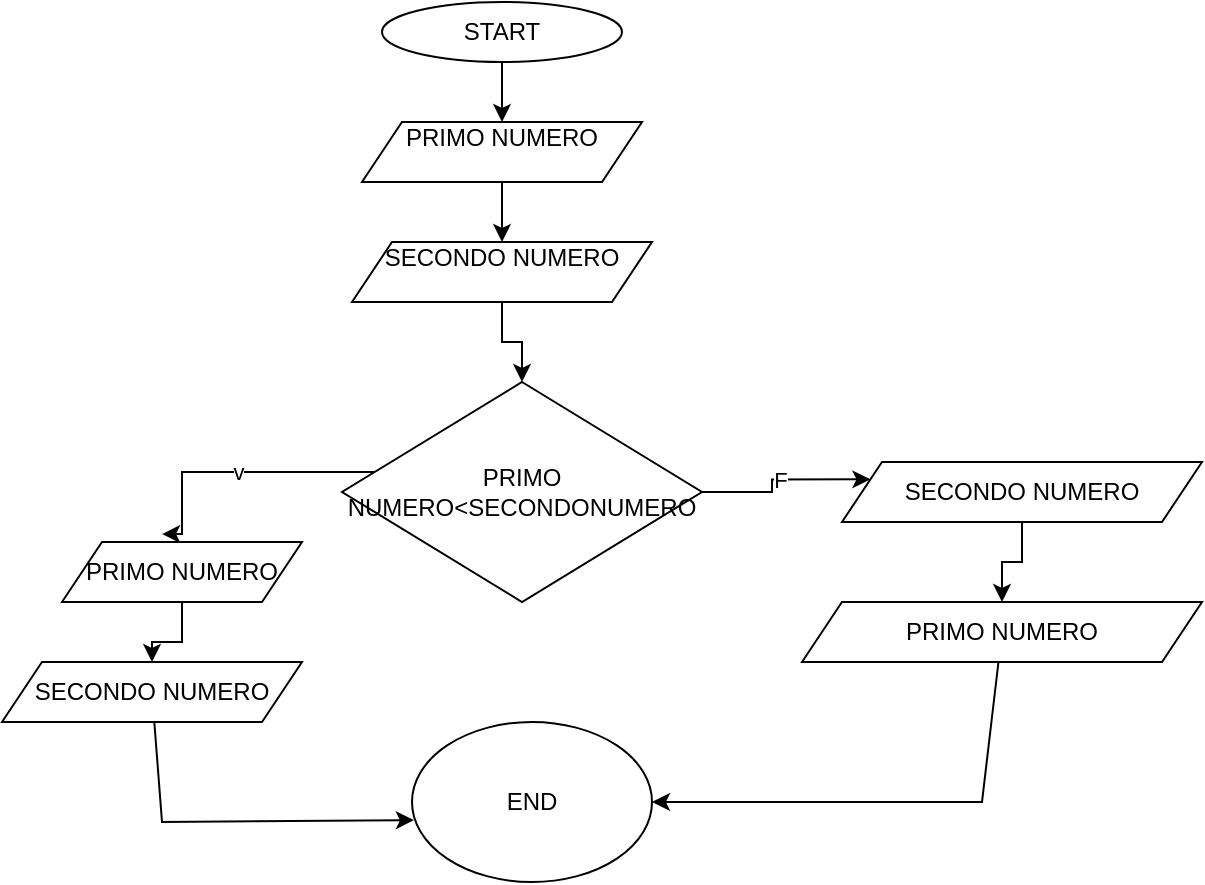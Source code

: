 <mxfile version="21.1.4" type="google">
  <diagram name="Pagina-1" id="m631P-OX7MkBznmnrIam">
    <mxGraphModel grid="1" page="1" gridSize="10" guides="1" tooltips="1" connect="1" arrows="1" fold="1" pageScale="1" pageWidth="827" pageHeight="1169" math="0" shadow="0">
      <root>
        <mxCell id="0" />
        <mxCell id="1" parent="0" />
        <mxCell id="T0i-4e-_8Bnf0W8NINhD-7" value="" style="edgeStyle=orthogonalEdgeStyle;rounded=0;orthogonalLoop=1;jettySize=auto;html=1;" edge="1" parent="1" source="T0i-4e-_8Bnf0W8NINhD-1" target="T0i-4e-_8Bnf0W8NINhD-2">
          <mxGeometry relative="1" as="geometry" />
        </mxCell>
        <mxCell id="T0i-4e-_8Bnf0W8NINhD-1" value="START" style="ellipse;whiteSpace=wrap;html=1;" vertex="1" parent="1">
          <mxGeometry x="350" width="120" height="30" as="geometry" />
        </mxCell>
        <mxCell id="T0i-4e-_8Bnf0W8NINhD-8" value="" style="edgeStyle=orthogonalEdgeStyle;rounded=0;orthogonalLoop=1;jettySize=auto;html=1;" edge="1" parent="1" source="T0i-4e-_8Bnf0W8NINhD-2" target="T0i-4e-_8Bnf0W8NINhD-3">
          <mxGeometry relative="1" as="geometry" />
        </mxCell>
        <mxCell id="T0i-4e-_8Bnf0W8NINhD-2" value="&lt;div&gt;PRIMO NUMERO&lt;/div&gt;&lt;div&gt;&lt;br&gt;&lt;/div&gt;" style="shape=parallelogram;perimeter=parallelogramPerimeter;whiteSpace=wrap;html=1;fixedSize=1;" vertex="1" parent="1">
          <mxGeometry x="340" y="60" width="140" height="30" as="geometry" />
        </mxCell>
        <mxCell id="T0i-4e-_8Bnf0W8NINhD-10" value="" style="edgeStyle=orthogonalEdgeStyle;rounded=0;orthogonalLoop=1;jettySize=auto;html=1;" edge="1" parent="1" source="T0i-4e-_8Bnf0W8NINhD-3" target="T0i-4e-_8Bnf0W8NINhD-9">
          <mxGeometry relative="1" as="geometry" />
        </mxCell>
        <mxCell id="T0i-4e-_8Bnf0W8NINhD-3" value="&lt;div&gt;SECONDO NUMERO&lt;/div&gt;&lt;div&gt;&lt;br&gt;&lt;/div&gt;" style="shape=parallelogram;perimeter=parallelogramPerimeter;whiteSpace=wrap;html=1;fixedSize=1;" vertex="1" parent="1">
          <mxGeometry x="335" y="120" width="150" height="30" as="geometry" />
        </mxCell>
        <mxCell id="T0i-4e-_8Bnf0W8NINhD-4" style="edgeStyle=orthogonalEdgeStyle;rounded=0;orthogonalLoop=1;jettySize=auto;html=1;exitX=0.5;exitY=1;exitDx=0;exitDy=0;" edge="1" parent="1" source="T0i-4e-_8Bnf0W8NINhD-1" target="T0i-4e-_8Bnf0W8NINhD-1">
          <mxGeometry relative="1" as="geometry" />
        </mxCell>
        <mxCell id="T0i-4e-_8Bnf0W8NINhD-6" style="edgeStyle=orthogonalEdgeStyle;rounded=0;orthogonalLoop=1;jettySize=auto;html=1;exitX=0.5;exitY=1;exitDx=0;exitDy=0;" edge="1" parent="1" source="T0i-4e-_8Bnf0W8NINhD-2" target="T0i-4e-_8Bnf0W8NINhD-2">
          <mxGeometry relative="1" as="geometry" />
        </mxCell>
        <mxCell id="T0i-4e-_8Bnf0W8NINhD-13" value="v" style="edgeStyle=orthogonalEdgeStyle;rounded=0;orthogonalLoop=1;jettySize=auto;html=1;entryX=0.417;entryY=-0.133;entryDx=0;entryDy=0;entryPerimeter=0;" edge="1" parent="1" source="T0i-4e-_8Bnf0W8NINhD-9" target="T0i-4e-_8Bnf0W8NINhD-11">
          <mxGeometry relative="1" as="geometry">
            <mxPoint x="240" y="235" as="targetPoint" />
            <Array as="points">
              <mxPoint x="250" y="235" />
              <mxPoint x="250" y="266" />
            </Array>
          </mxGeometry>
        </mxCell>
        <mxCell id="T0i-4e-_8Bnf0W8NINhD-17" value="F" style="edgeStyle=orthogonalEdgeStyle;rounded=0;orthogonalLoop=1;jettySize=auto;html=1;exitX=1;exitY=0.5;exitDx=0;exitDy=0;entryX=0;entryY=0.25;entryDx=0;entryDy=0;" edge="1" parent="1" source="T0i-4e-_8Bnf0W8NINhD-9" target="T0i-4e-_8Bnf0W8NINhD-16">
          <mxGeometry relative="1" as="geometry" />
        </mxCell>
        <mxCell id="T0i-4e-_8Bnf0W8NINhD-9" value="PRIMO NUMERO&amp;lt;SECONDONUMERO" style="rhombus;whiteSpace=wrap;html=1;" vertex="1" parent="1">
          <mxGeometry x="330" y="190" width="180" height="110" as="geometry" />
        </mxCell>
        <mxCell id="T0i-4e-_8Bnf0W8NINhD-14" style="edgeStyle=orthogonalEdgeStyle;rounded=0;orthogonalLoop=1;jettySize=auto;html=1;exitX=0.5;exitY=1;exitDx=0;exitDy=0;" edge="1" parent="1" source="T0i-4e-_8Bnf0W8NINhD-11" target="T0i-4e-_8Bnf0W8NINhD-12">
          <mxGeometry relative="1" as="geometry" />
        </mxCell>
        <mxCell id="T0i-4e-_8Bnf0W8NINhD-11" value="PRIMO NUMERO" style="shape=parallelogram;perimeter=parallelogramPerimeter;whiteSpace=wrap;html=1;fixedSize=1;" vertex="1" parent="1">
          <mxGeometry x="190" y="270" width="120" height="30" as="geometry" />
        </mxCell>
        <mxCell id="T0i-4e-_8Bnf0W8NINhD-12" value="SECONDO NUMERO" style="shape=parallelogram;perimeter=parallelogramPerimeter;whiteSpace=wrap;html=1;fixedSize=1;" vertex="1" parent="1">
          <mxGeometry x="160" y="330" width="150" height="30" as="geometry" />
        </mxCell>
        <mxCell id="T0i-4e-_8Bnf0W8NINhD-15" value="PRIMO NUMERO" style="shape=parallelogram;perimeter=parallelogramPerimeter;whiteSpace=wrap;html=1;fixedSize=1;" vertex="1" parent="1">
          <mxGeometry x="560" y="300" width="200" height="30" as="geometry" />
        </mxCell>
        <mxCell id="T0i-4e-_8Bnf0W8NINhD-18" value="" style="edgeStyle=orthogonalEdgeStyle;rounded=0;orthogonalLoop=1;jettySize=auto;html=1;" edge="1" parent="1" source="T0i-4e-_8Bnf0W8NINhD-16" target="T0i-4e-_8Bnf0W8NINhD-15">
          <mxGeometry relative="1" as="geometry" />
        </mxCell>
        <mxCell id="T0i-4e-_8Bnf0W8NINhD-16" value="SECONDO NUMERO" style="shape=parallelogram;perimeter=parallelogramPerimeter;whiteSpace=wrap;html=1;fixedSize=1;" vertex="1" parent="1">
          <mxGeometry x="580" y="230" width="180" height="30" as="geometry" />
        </mxCell>
        <mxCell id="T0i-4e-_8Bnf0W8NINhD-19" value="END" style="ellipse;whiteSpace=wrap;html=1;" vertex="1" parent="1">
          <mxGeometry x="365" y="360" width="120" height="80" as="geometry" />
        </mxCell>
        <mxCell id="T0i-4e-_8Bnf0W8NINhD-27" value="" style="endArrow=classic;html=1;rounded=0;" edge="1" parent="1" source="T0i-4e-_8Bnf0W8NINhD-15" target="T0i-4e-_8Bnf0W8NINhD-19">
          <mxGeometry width="50" height="50" relative="1" as="geometry">
            <mxPoint x="380" y="300" as="sourcePoint" />
            <mxPoint x="490" y="430" as="targetPoint" />
            <Array as="points">
              <mxPoint x="650" y="400" />
            </Array>
          </mxGeometry>
        </mxCell>
        <mxCell id="T0i-4e-_8Bnf0W8NINhD-28" value="" style="endArrow=classic;html=1;rounded=0;entryX=0.008;entryY=0.613;entryDx=0;entryDy=0;entryPerimeter=0;" edge="1" parent="1" source="T0i-4e-_8Bnf0W8NINhD-12" target="T0i-4e-_8Bnf0W8NINhD-19">
          <mxGeometry width="50" height="50" relative="1" as="geometry">
            <mxPoint x="380" y="300" as="sourcePoint" />
            <mxPoint x="250" y="430" as="targetPoint" />
            <Array as="points">
              <mxPoint x="240" y="410" />
            </Array>
          </mxGeometry>
        </mxCell>
      </root>
    </mxGraphModel>
  </diagram>
</mxfile>
